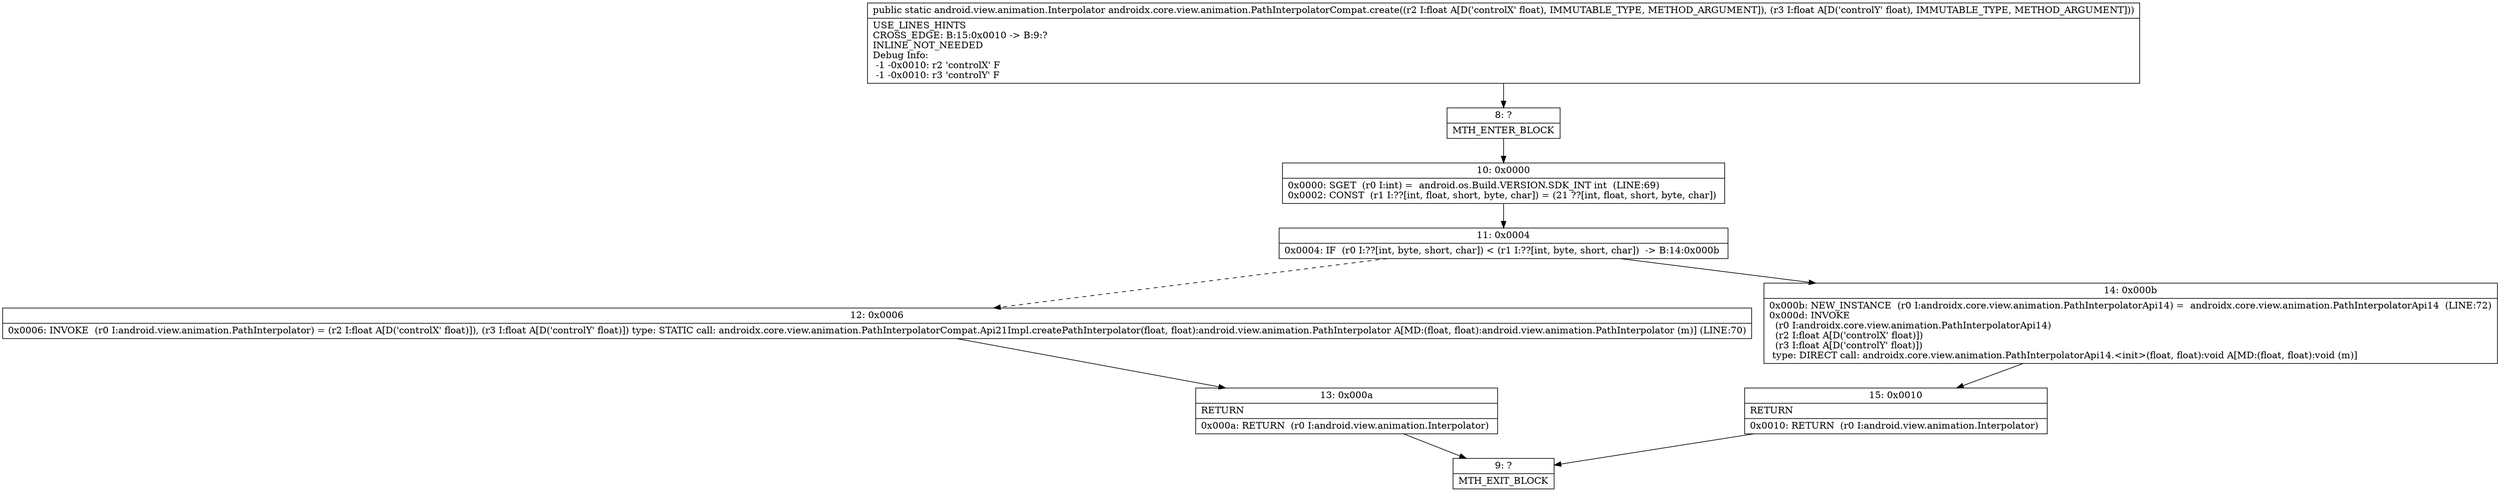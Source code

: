 digraph "CFG forandroidx.core.view.animation.PathInterpolatorCompat.create(FF)Landroid\/view\/animation\/Interpolator;" {
Node_8 [shape=record,label="{8\:\ ?|MTH_ENTER_BLOCK\l}"];
Node_10 [shape=record,label="{10\:\ 0x0000|0x0000: SGET  (r0 I:int) =  android.os.Build.VERSION.SDK_INT int  (LINE:69)\l0x0002: CONST  (r1 I:??[int, float, short, byte, char]) = (21 ??[int, float, short, byte, char]) \l}"];
Node_11 [shape=record,label="{11\:\ 0x0004|0x0004: IF  (r0 I:??[int, byte, short, char]) \< (r1 I:??[int, byte, short, char])  \-\> B:14:0x000b \l}"];
Node_12 [shape=record,label="{12\:\ 0x0006|0x0006: INVOKE  (r0 I:android.view.animation.PathInterpolator) = (r2 I:float A[D('controlX' float)]), (r3 I:float A[D('controlY' float)]) type: STATIC call: androidx.core.view.animation.PathInterpolatorCompat.Api21Impl.createPathInterpolator(float, float):android.view.animation.PathInterpolator A[MD:(float, float):android.view.animation.PathInterpolator (m)] (LINE:70)\l}"];
Node_13 [shape=record,label="{13\:\ 0x000a|RETURN\l|0x000a: RETURN  (r0 I:android.view.animation.Interpolator) \l}"];
Node_9 [shape=record,label="{9\:\ ?|MTH_EXIT_BLOCK\l}"];
Node_14 [shape=record,label="{14\:\ 0x000b|0x000b: NEW_INSTANCE  (r0 I:androidx.core.view.animation.PathInterpolatorApi14) =  androidx.core.view.animation.PathInterpolatorApi14  (LINE:72)\l0x000d: INVOKE  \l  (r0 I:androidx.core.view.animation.PathInterpolatorApi14)\l  (r2 I:float A[D('controlX' float)])\l  (r3 I:float A[D('controlY' float)])\l type: DIRECT call: androidx.core.view.animation.PathInterpolatorApi14.\<init\>(float, float):void A[MD:(float, float):void (m)]\l}"];
Node_15 [shape=record,label="{15\:\ 0x0010|RETURN\l|0x0010: RETURN  (r0 I:android.view.animation.Interpolator) \l}"];
MethodNode[shape=record,label="{public static android.view.animation.Interpolator androidx.core.view.animation.PathInterpolatorCompat.create((r2 I:float A[D('controlX' float), IMMUTABLE_TYPE, METHOD_ARGUMENT]), (r3 I:float A[D('controlY' float), IMMUTABLE_TYPE, METHOD_ARGUMENT]))  | USE_LINES_HINTS\lCROSS_EDGE: B:15:0x0010 \-\> B:9:?\lINLINE_NOT_NEEDED\lDebug Info:\l  \-1 \-0x0010: r2 'controlX' F\l  \-1 \-0x0010: r3 'controlY' F\l}"];
MethodNode -> Node_8;Node_8 -> Node_10;
Node_10 -> Node_11;
Node_11 -> Node_12[style=dashed];
Node_11 -> Node_14;
Node_12 -> Node_13;
Node_13 -> Node_9;
Node_14 -> Node_15;
Node_15 -> Node_9;
}

